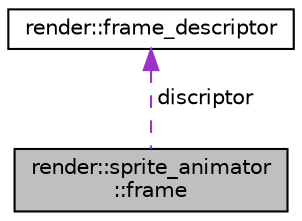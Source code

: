digraph "render::sprite_animator::frame"
{
 // LATEX_PDF_SIZE
  edge [fontname="Helvetica",fontsize="10",labelfontname="Helvetica",labelfontsize="10"];
  node [fontname="Helvetica",fontsize="10",shape=record];
  Node1 [label="render::sprite_animator\l::frame",height=0.2,width=0.4,color="black", fillcolor="grey75", style="filled", fontcolor="black",tooltip="Фрейм анимации Воспомогательная структура, согласно которой отрисовывается спрайт"];
  Node2 -> Node1 [dir="back",color="darkorchid3",fontsize="10",style="dashed",label=" discriptor" ,fontname="Helvetica"];
  Node2 [label="render::frame_descriptor",height=0.2,width=0.4,color="black", fillcolor="white", style="filled",URL="$structrender_1_1frame__descriptor.html",tooltip="Описатель области текстуры или текстурного атласа"];
}
